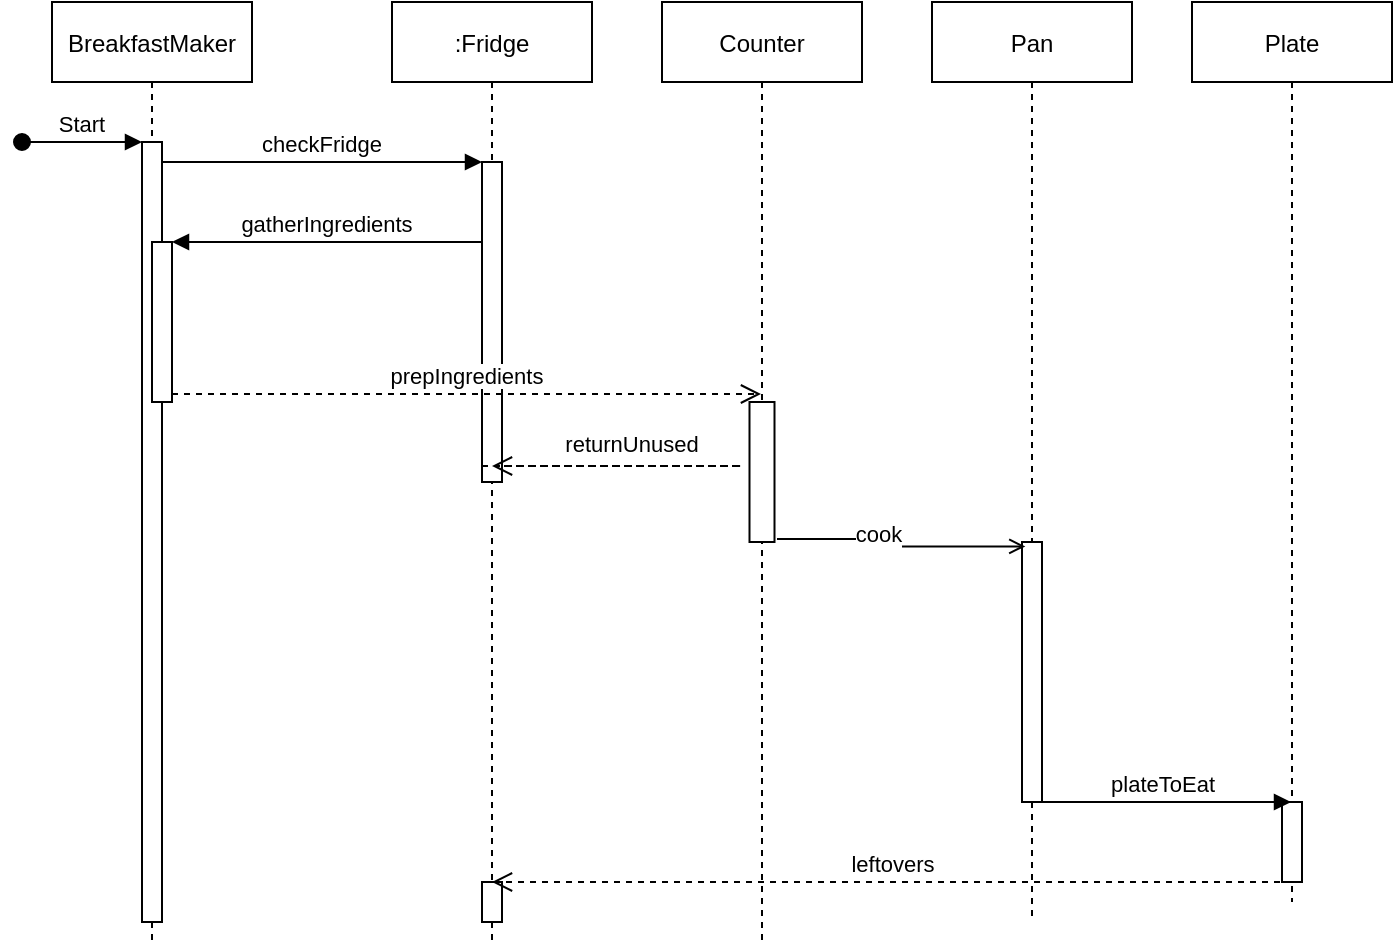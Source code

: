 <mxfile version="14.3.2" type="github">
  <diagram id="kgpKYQtTHZ0yAKxKKP6v" name="Page-1">
    <mxGraphModel dx="500" dy="394" grid="1" gridSize="10" guides="1" tooltips="1" connect="1" arrows="1" fold="1" page="1" pageScale="1" pageWidth="850" pageHeight="1100" math="0" shadow="0">
      <root>
        <mxCell id="0" />
        <mxCell id="1" parent="0" />
        <mxCell id="3nuBFxr9cyL0pnOWT2aG-1" value="BreakfastMaker" style="shape=umlLifeline;perimeter=lifelinePerimeter;container=1;collapsible=0;recursiveResize=0;rounded=0;shadow=0;strokeWidth=1;" parent="1" vertex="1">
          <mxGeometry x="120" y="80" width="100" height="470" as="geometry" />
        </mxCell>
        <mxCell id="3nuBFxr9cyL0pnOWT2aG-2" value="" style="points=[];perimeter=orthogonalPerimeter;rounded=0;shadow=0;strokeWidth=1;" parent="3nuBFxr9cyL0pnOWT2aG-1" vertex="1">
          <mxGeometry x="45" y="70" width="10" height="390" as="geometry" />
        </mxCell>
        <mxCell id="3nuBFxr9cyL0pnOWT2aG-3" value="Start" style="verticalAlign=bottom;startArrow=oval;endArrow=block;startSize=8;shadow=0;strokeWidth=1;" parent="3nuBFxr9cyL0pnOWT2aG-1" target="3nuBFxr9cyL0pnOWT2aG-2" edge="1">
          <mxGeometry relative="1" as="geometry">
            <mxPoint x="-15" y="70" as="sourcePoint" />
          </mxGeometry>
        </mxCell>
        <mxCell id="3nuBFxr9cyL0pnOWT2aG-4" value="" style="points=[];perimeter=orthogonalPerimeter;rounded=0;shadow=0;strokeWidth=1;" parent="3nuBFxr9cyL0pnOWT2aG-1" vertex="1">
          <mxGeometry x="50" y="120" width="10" height="80" as="geometry" />
        </mxCell>
        <mxCell id="3nuBFxr9cyL0pnOWT2aG-5" value=":Fridge" style="shape=umlLifeline;perimeter=lifelinePerimeter;container=1;collapsible=0;recursiveResize=0;rounded=0;shadow=0;strokeWidth=1;" parent="1" vertex="1">
          <mxGeometry x="290" y="80" width="100" height="470" as="geometry" />
        </mxCell>
        <mxCell id="3nuBFxr9cyL0pnOWT2aG-6" value="" style="points=[];perimeter=orthogonalPerimeter;rounded=0;shadow=0;strokeWidth=1;" parent="3nuBFxr9cyL0pnOWT2aG-5" vertex="1">
          <mxGeometry x="45" y="80" width="10" height="160" as="geometry" />
        </mxCell>
        <mxCell id="YZL37M-ITZ807Al-VI2w-12" value="" style="html=1;points=[];perimeter=orthogonalPerimeter;" vertex="1" parent="3nuBFxr9cyL0pnOWT2aG-5">
          <mxGeometry x="45" y="440" width="10" height="20" as="geometry" />
        </mxCell>
        <mxCell id="3nuBFxr9cyL0pnOWT2aG-7" value="returnUnused" style="verticalAlign=bottom;endArrow=open;dashed=1;endSize=8;exitX=0;exitY=0.95;shadow=0;strokeWidth=1;" parent="1" source="3nuBFxr9cyL0pnOWT2aG-6" edge="1">
          <mxGeometry x="0.472" y="-2" relative="1" as="geometry">
            <mxPoint x="340" y="312" as="targetPoint" />
            <Array as="points">
              <mxPoint x="470" y="312" />
            </Array>
            <mxPoint as="offset" />
          </mxGeometry>
        </mxCell>
        <mxCell id="3nuBFxr9cyL0pnOWT2aG-8" value="checkFridge" style="verticalAlign=bottom;endArrow=block;entryX=0;entryY=0;shadow=0;strokeWidth=1;" parent="1" source="3nuBFxr9cyL0pnOWT2aG-2" target="3nuBFxr9cyL0pnOWT2aG-6" edge="1">
          <mxGeometry relative="1" as="geometry">
            <mxPoint x="275" y="160" as="sourcePoint" />
          </mxGeometry>
        </mxCell>
        <mxCell id="3nuBFxr9cyL0pnOWT2aG-9" value="gatherIngredients" style="verticalAlign=bottom;endArrow=block;entryX=1;entryY=0;shadow=0;strokeWidth=1;" parent="1" source="3nuBFxr9cyL0pnOWT2aG-6" target="3nuBFxr9cyL0pnOWT2aG-4" edge="1">
          <mxGeometry relative="1" as="geometry">
            <mxPoint x="240" y="200" as="sourcePoint" />
          </mxGeometry>
        </mxCell>
        <mxCell id="3nuBFxr9cyL0pnOWT2aG-10" value="prepIngredients" style="verticalAlign=bottom;endArrow=open;dashed=1;endSize=8;exitX=1;exitY=0.95;shadow=0;strokeWidth=1;" parent="1" source="3nuBFxr9cyL0pnOWT2aG-4" target="YZL37M-ITZ807Al-VI2w-1" edge="1">
          <mxGeometry relative="1" as="geometry">
            <mxPoint x="240" y="257" as="targetPoint" />
          </mxGeometry>
        </mxCell>
        <mxCell id="YZL37M-ITZ807Al-VI2w-1" value="Counter" style="shape=umlLifeline;perimeter=lifelinePerimeter;container=1;collapsible=0;recursiveResize=0;rounded=0;shadow=0;strokeWidth=1;" vertex="1" parent="1">
          <mxGeometry x="425" y="80" width="100" height="470" as="geometry" />
        </mxCell>
        <mxCell id="YZL37M-ITZ807Al-VI2w-2" value="" style="points=[];perimeter=orthogonalPerimeter;rounded=0;shadow=0;strokeWidth=1;" vertex="1" parent="YZL37M-ITZ807Al-VI2w-1">
          <mxGeometry x="43.75" y="200" width="12.5" height="70" as="geometry" />
        </mxCell>
        <mxCell id="YZL37M-ITZ807Al-VI2w-3" value="Pan" style="shape=umlLifeline;perimeter=lifelinePerimeter;container=1;collapsible=0;recursiveResize=0;rounded=0;shadow=0;strokeWidth=1;" vertex="1" parent="1">
          <mxGeometry x="560" y="80" width="100" height="460" as="geometry" />
        </mxCell>
        <mxCell id="YZL37M-ITZ807Al-VI2w-4" value="" style="points=[];perimeter=orthogonalPerimeter;rounded=0;shadow=0;strokeWidth=1;" vertex="1" parent="YZL37M-ITZ807Al-VI2w-3">
          <mxGeometry x="45" y="270" width="10" height="130" as="geometry" />
        </mxCell>
        <mxCell id="YZL37M-ITZ807Al-VI2w-5" value="Plate" style="shape=umlLifeline;perimeter=lifelinePerimeter;container=1;collapsible=0;recursiveResize=0;rounded=0;shadow=0;strokeWidth=1;" vertex="1" parent="1">
          <mxGeometry x="690" y="80" width="100" height="450" as="geometry" />
        </mxCell>
        <mxCell id="YZL37M-ITZ807Al-VI2w-6" value="" style="points=[];perimeter=orthogonalPerimeter;rounded=0;shadow=0;strokeWidth=1;" vertex="1" parent="YZL37M-ITZ807Al-VI2w-5">
          <mxGeometry x="45" y="400" width="10" height="40" as="geometry" />
        </mxCell>
        <mxCell id="YZL37M-ITZ807Al-VI2w-7" style="edgeStyle=orthogonalEdgeStyle;rounded=0;orthogonalLoop=1;jettySize=auto;html=1;entryX=0.167;entryY=0.017;entryDx=0;entryDy=0;entryPerimeter=0;exitX=1.1;exitY=0.979;exitDx=0;exitDy=0;exitPerimeter=0;endArrow=open;endFill=0;" edge="1" parent="1" source="YZL37M-ITZ807Al-VI2w-2" target="YZL37M-ITZ807Al-VI2w-4">
          <mxGeometry relative="1" as="geometry">
            <Array as="points">
              <mxPoint x="543" y="349" />
              <mxPoint x="543" y="353" />
            </Array>
          </mxGeometry>
        </mxCell>
        <mxCell id="YZL37M-ITZ807Al-VI2w-8" value="cook" style="edgeLabel;html=1;align=center;verticalAlign=middle;resizable=0;points=[];" vertex="1" connectable="0" parent="YZL37M-ITZ807Al-VI2w-7">
          <mxGeometry x="-0.208" y="3" relative="1" as="geometry">
            <mxPoint as="offset" />
          </mxGeometry>
        </mxCell>
        <mxCell id="YZL37M-ITZ807Al-VI2w-9" value="plateToEat" style="html=1;verticalAlign=bottom;endArrow=block;" edge="1" parent="1" source="YZL37M-ITZ807Al-VI2w-3" target="YZL37M-ITZ807Al-VI2w-5">
          <mxGeometry width="80" relative="1" as="geometry">
            <mxPoint x="640" y="480" as="sourcePoint" />
            <mxPoint x="720" y="480" as="targetPoint" />
            <Array as="points">
              <mxPoint x="700" y="480" />
            </Array>
          </mxGeometry>
        </mxCell>
        <mxCell id="YZL37M-ITZ807Al-VI2w-11" value="leftovers" style="html=1;verticalAlign=bottom;endArrow=open;dashed=1;endSize=8;" edge="1" parent="1" target="3nuBFxr9cyL0pnOWT2aG-5">
          <mxGeometry relative="1" as="geometry">
            <mxPoint x="740" y="520" as="sourcePoint" />
            <mxPoint x="660" y="520" as="targetPoint" />
          </mxGeometry>
        </mxCell>
      </root>
    </mxGraphModel>
  </diagram>
</mxfile>
